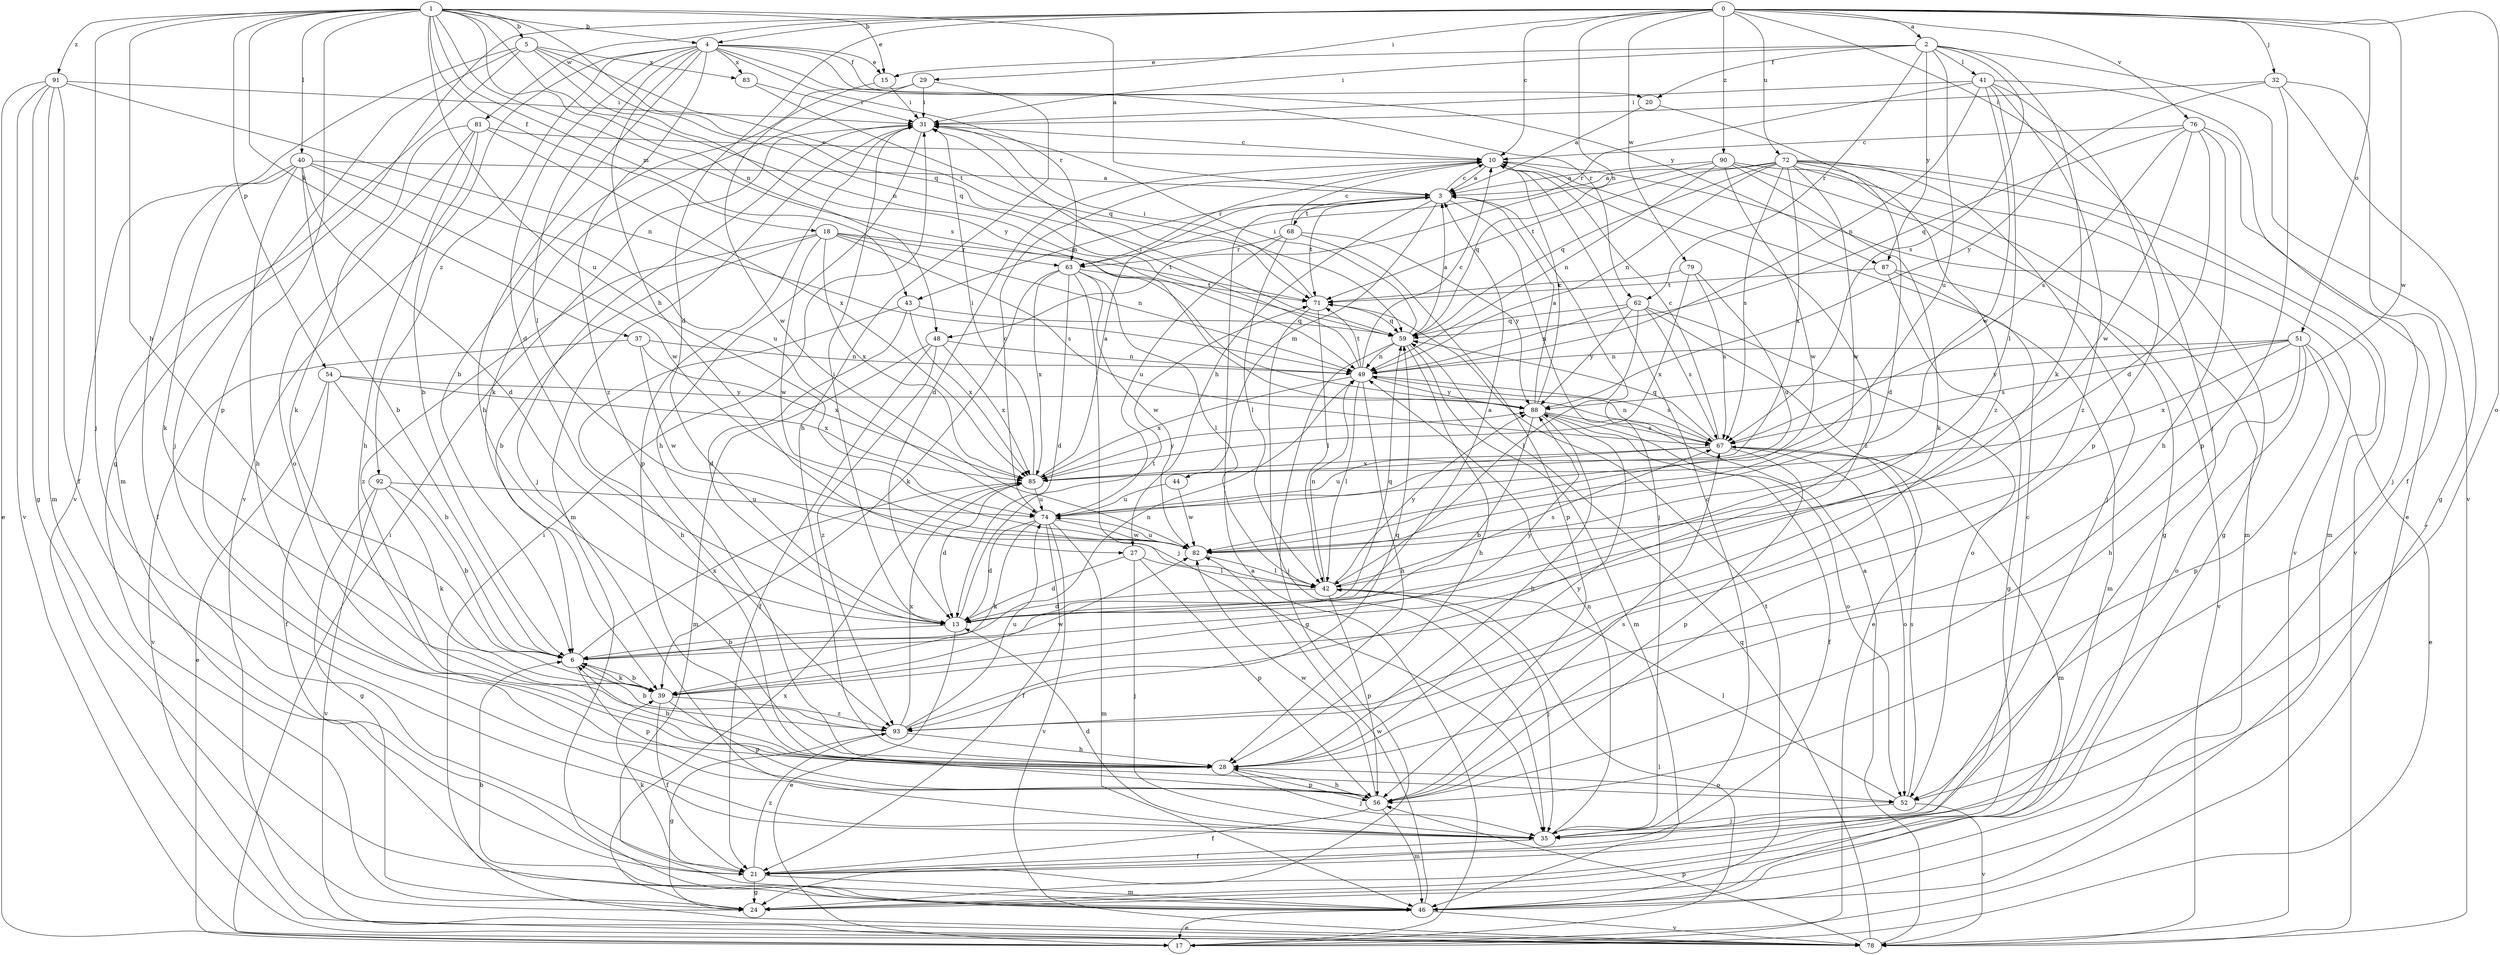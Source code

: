strict digraph  {
0;
1;
2;
3;
4;
5;
6;
10;
13;
15;
17;
18;
20;
21;
24;
27;
28;
29;
31;
32;
35;
37;
39;
40;
41;
42;
43;
44;
46;
48;
49;
51;
52;
54;
56;
59;
62;
63;
67;
68;
71;
72;
74;
76;
78;
79;
81;
82;
83;
85;
87;
88;
90;
91;
92;
93;
0 -> 2  [label=a];
0 -> 4  [label=b];
0 -> 10  [label=c];
0 -> 13  [label=d];
0 -> 24  [label=g];
0 -> 29  [label=i];
0 -> 32  [label=j];
0 -> 35  [label=j];
0 -> 48  [label=n];
0 -> 51  [label=o];
0 -> 52  [label=o];
0 -> 72  [label=u];
0 -> 76  [label=v];
0 -> 79  [label=w];
0 -> 81  [label=w];
0 -> 82  [label=w];
0 -> 90  [label=z];
1 -> 3  [label=a];
1 -> 4  [label=b];
1 -> 5  [label=b];
1 -> 6  [label=b];
1 -> 15  [label=e];
1 -> 18  [label=f];
1 -> 35  [label=j];
1 -> 37  [label=k];
1 -> 40  [label=l];
1 -> 43  [label=m];
1 -> 48  [label=n];
1 -> 49  [label=n];
1 -> 54  [label=p];
1 -> 56  [label=p];
1 -> 59  [label=q];
1 -> 67  [label=s];
1 -> 74  [label=u];
1 -> 91  [label=z];
2 -> 15  [label=e];
2 -> 20  [label=f];
2 -> 31  [label=i];
2 -> 39  [label=k];
2 -> 41  [label=l];
2 -> 62  [label=r];
2 -> 67  [label=s];
2 -> 74  [label=u];
2 -> 78  [label=v];
2 -> 87  [label=y];
3 -> 10  [label=c];
3 -> 27  [label=h];
3 -> 35  [label=j];
3 -> 43  [label=m];
3 -> 44  [label=m];
3 -> 68  [label=t];
3 -> 71  [label=t];
4 -> 13  [label=d];
4 -> 15  [label=e];
4 -> 20  [label=f];
4 -> 27  [label=h];
4 -> 28  [label=h];
4 -> 42  [label=l];
4 -> 62  [label=r];
4 -> 63  [label=r];
4 -> 78  [label=v];
4 -> 83  [label=x];
4 -> 87  [label=y];
4 -> 92  [label=z];
4 -> 93  [label=z];
5 -> 35  [label=j];
5 -> 46  [label=m];
5 -> 59  [label=q];
5 -> 71  [label=t];
5 -> 78  [label=v];
5 -> 83  [label=x];
5 -> 88  [label=y];
6 -> 39  [label=k];
6 -> 49  [label=n];
6 -> 56  [label=p];
6 -> 85  [label=x];
6 -> 88  [label=y];
10 -> 3  [label=a];
10 -> 13  [label=d];
10 -> 63  [label=r];
10 -> 78  [label=v];
10 -> 93  [label=z];
13 -> 3  [label=a];
13 -> 6  [label=b];
13 -> 17  [label=e];
13 -> 31  [label=i];
13 -> 59  [label=q];
13 -> 71  [label=t];
15 -> 31  [label=i];
15 -> 82  [label=w];
17 -> 3  [label=a];
17 -> 31  [label=i];
17 -> 42  [label=l];
18 -> 6  [label=b];
18 -> 49  [label=n];
18 -> 63  [label=r];
18 -> 67  [label=s];
18 -> 71  [label=t];
18 -> 82  [label=w];
18 -> 85  [label=x];
18 -> 93  [label=z];
20 -> 3  [label=a];
20 -> 93  [label=z];
21 -> 10  [label=c];
21 -> 24  [label=g];
21 -> 39  [label=k];
21 -> 46  [label=m];
21 -> 93  [label=z];
24 -> 85  [label=x];
27 -> 13  [label=d];
27 -> 35  [label=j];
27 -> 42  [label=l];
27 -> 56  [label=p];
28 -> 6  [label=b];
28 -> 35  [label=j];
28 -> 52  [label=o];
28 -> 56  [label=p];
28 -> 88  [label=y];
29 -> 6  [label=b];
29 -> 28  [label=h];
29 -> 31  [label=i];
29 -> 39  [label=k];
31 -> 10  [label=c];
31 -> 28  [label=h];
31 -> 35  [label=j];
31 -> 46  [label=m];
31 -> 56  [label=p];
32 -> 21  [label=f];
32 -> 24  [label=g];
32 -> 31  [label=i];
32 -> 56  [label=p];
32 -> 88  [label=y];
35 -> 10  [label=c];
35 -> 13  [label=d];
35 -> 21  [label=f];
35 -> 49  [label=n];
37 -> 49  [label=n];
37 -> 78  [label=v];
37 -> 82  [label=w];
37 -> 85  [label=x];
39 -> 6  [label=b];
39 -> 21  [label=f];
39 -> 56  [label=p];
39 -> 82  [label=w];
39 -> 93  [label=z];
40 -> 3  [label=a];
40 -> 6  [label=b];
40 -> 13  [label=d];
40 -> 21  [label=f];
40 -> 28  [label=h];
40 -> 39  [label=k];
40 -> 74  [label=u];
40 -> 82  [label=w];
41 -> 17  [label=e];
41 -> 31  [label=i];
41 -> 42  [label=l];
41 -> 49  [label=n];
41 -> 56  [label=p];
41 -> 63  [label=r];
41 -> 82  [label=w];
41 -> 93  [label=z];
42 -> 13  [label=d];
42 -> 35  [label=j];
42 -> 49  [label=n];
42 -> 56  [label=p];
42 -> 67  [label=s];
42 -> 88  [label=y];
43 -> 13  [label=d];
43 -> 28  [label=h];
43 -> 59  [label=q];
43 -> 85  [label=x];
44 -> 74  [label=u];
44 -> 82  [label=w];
46 -> 6  [label=b];
46 -> 17  [label=e];
46 -> 71  [label=t];
46 -> 78  [label=v];
46 -> 82  [label=w];
48 -> 21  [label=f];
48 -> 46  [label=m];
48 -> 49  [label=n];
48 -> 85  [label=x];
48 -> 93  [label=z];
49 -> 10  [label=c];
49 -> 28  [label=h];
49 -> 31  [label=i];
49 -> 42  [label=l];
49 -> 67  [label=s];
49 -> 71  [label=t];
49 -> 85  [label=x];
49 -> 88  [label=y];
51 -> 17  [label=e];
51 -> 28  [label=h];
51 -> 49  [label=n];
51 -> 52  [label=o];
51 -> 56  [label=p];
51 -> 67  [label=s];
51 -> 85  [label=x];
51 -> 88  [label=y];
52 -> 35  [label=j];
52 -> 42  [label=l];
52 -> 67  [label=s];
52 -> 78  [label=v];
54 -> 6  [label=b];
54 -> 17  [label=e];
54 -> 21  [label=f];
54 -> 85  [label=x];
54 -> 88  [label=y];
56 -> 21  [label=f];
56 -> 28  [label=h];
56 -> 46  [label=m];
56 -> 67  [label=s];
56 -> 82  [label=w];
59 -> 3  [label=a];
59 -> 24  [label=g];
59 -> 28  [label=h];
59 -> 31  [label=i];
59 -> 46  [label=m];
59 -> 49  [label=n];
62 -> 17  [label=e];
62 -> 42  [label=l];
62 -> 49  [label=n];
62 -> 52  [label=o];
62 -> 59  [label=q];
62 -> 67  [label=s];
62 -> 88  [label=y];
63 -> 13  [label=d];
63 -> 35  [label=j];
63 -> 39  [label=k];
63 -> 42  [label=l];
63 -> 71  [label=t];
63 -> 82  [label=w];
63 -> 85  [label=x];
67 -> 10  [label=c];
67 -> 46  [label=m];
67 -> 49  [label=n];
67 -> 52  [label=o];
67 -> 56  [label=p];
67 -> 59  [label=q];
67 -> 74  [label=u];
67 -> 85  [label=x];
68 -> 10  [label=c];
68 -> 42  [label=l];
68 -> 56  [label=p];
68 -> 63  [label=r];
68 -> 74  [label=u];
68 -> 88  [label=y];
71 -> 31  [label=i];
71 -> 35  [label=j];
71 -> 42  [label=l];
71 -> 59  [label=q];
72 -> 3  [label=a];
72 -> 13  [label=d];
72 -> 24  [label=g];
72 -> 35  [label=j];
72 -> 46  [label=m];
72 -> 49  [label=n];
72 -> 59  [label=q];
72 -> 67  [label=s];
72 -> 71  [label=t];
72 -> 78  [label=v];
72 -> 82  [label=w];
72 -> 85  [label=x];
74 -> 10  [label=c];
74 -> 13  [label=d];
74 -> 21  [label=f];
74 -> 39  [label=k];
74 -> 46  [label=m];
74 -> 78  [label=v];
74 -> 82  [label=w];
76 -> 10  [label=c];
76 -> 13  [label=d];
76 -> 28  [label=h];
76 -> 35  [label=j];
76 -> 59  [label=q];
76 -> 67  [label=s];
76 -> 82  [label=w];
78 -> 3  [label=a];
78 -> 31  [label=i];
78 -> 56  [label=p];
78 -> 59  [label=q];
79 -> 67  [label=s];
79 -> 71  [label=t];
79 -> 74  [label=u];
79 -> 85  [label=x];
81 -> 6  [label=b];
81 -> 10  [label=c];
81 -> 28  [label=h];
81 -> 39  [label=k];
81 -> 52  [label=o];
81 -> 85  [label=x];
82 -> 42  [label=l];
82 -> 74  [label=u];
83 -> 31  [label=i];
83 -> 59  [label=q];
85 -> 3  [label=a];
85 -> 13  [label=d];
85 -> 31  [label=i];
85 -> 74  [label=u];
85 -> 88  [label=y];
87 -> 24  [label=g];
87 -> 46  [label=m];
87 -> 71  [label=t];
87 -> 78  [label=v];
88 -> 3  [label=a];
88 -> 6  [label=b];
88 -> 10  [label=c];
88 -> 21  [label=f];
88 -> 28  [label=h];
88 -> 52  [label=o];
88 -> 67  [label=s];
90 -> 3  [label=a];
90 -> 24  [label=g];
90 -> 39  [label=k];
90 -> 46  [label=m];
90 -> 49  [label=n];
90 -> 59  [label=q];
90 -> 82  [label=w];
91 -> 17  [label=e];
91 -> 21  [label=f];
91 -> 24  [label=g];
91 -> 31  [label=i];
91 -> 46  [label=m];
91 -> 49  [label=n];
91 -> 78  [label=v];
92 -> 6  [label=b];
92 -> 24  [label=g];
92 -> 39  [label=k];
92 -> 74  [label=u];
92 -> 78  [label=v];
93 -> 6  [label=b];
93 -> 24  [label=g];
93 -> 28  [label=h];
93 -> 59  [label=q];
93 -> 74  [label=u];
93 -> 85  [label=x];
}
